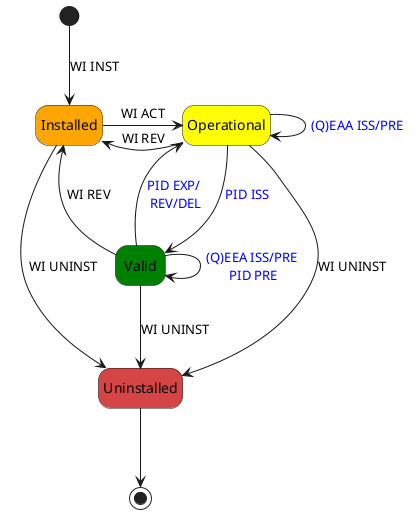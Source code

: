 @startuml Wallet Instance States
hide empty description

state Installed #FFA500
state Operational #ffff00
state Valid #008000
state Uninstalled #D64545

   [*] -down-> Installed: WI INST
    Installed -down-> Uninstalled: WI UNINST
    Installed -right-> Operational: WI ACT
    Operational -down-> Uninstalled: WI UNINST
    Operational -left-> Installed: WI REV
    Operational -> Operational: <color:blue>(Q)EAA ISS/PRE</color>
    Operational -down-> Valid: <color:blue>PID ISS</color>
    Valid -up-> Operational:<color:blue>PID EXP/</color> \n<color:blue>REV/DEL</color>
    Valid -up-> Installed: WI REV
    Valid -> Valid: <color:blue>(Q)EEA ISS/PRE</color> \n<color:blue>PID PRE</color>
    Valid -down-> Uninstalled: WI UNINST
    Uninstalled --> [*]: <size:12></size>
@enduml